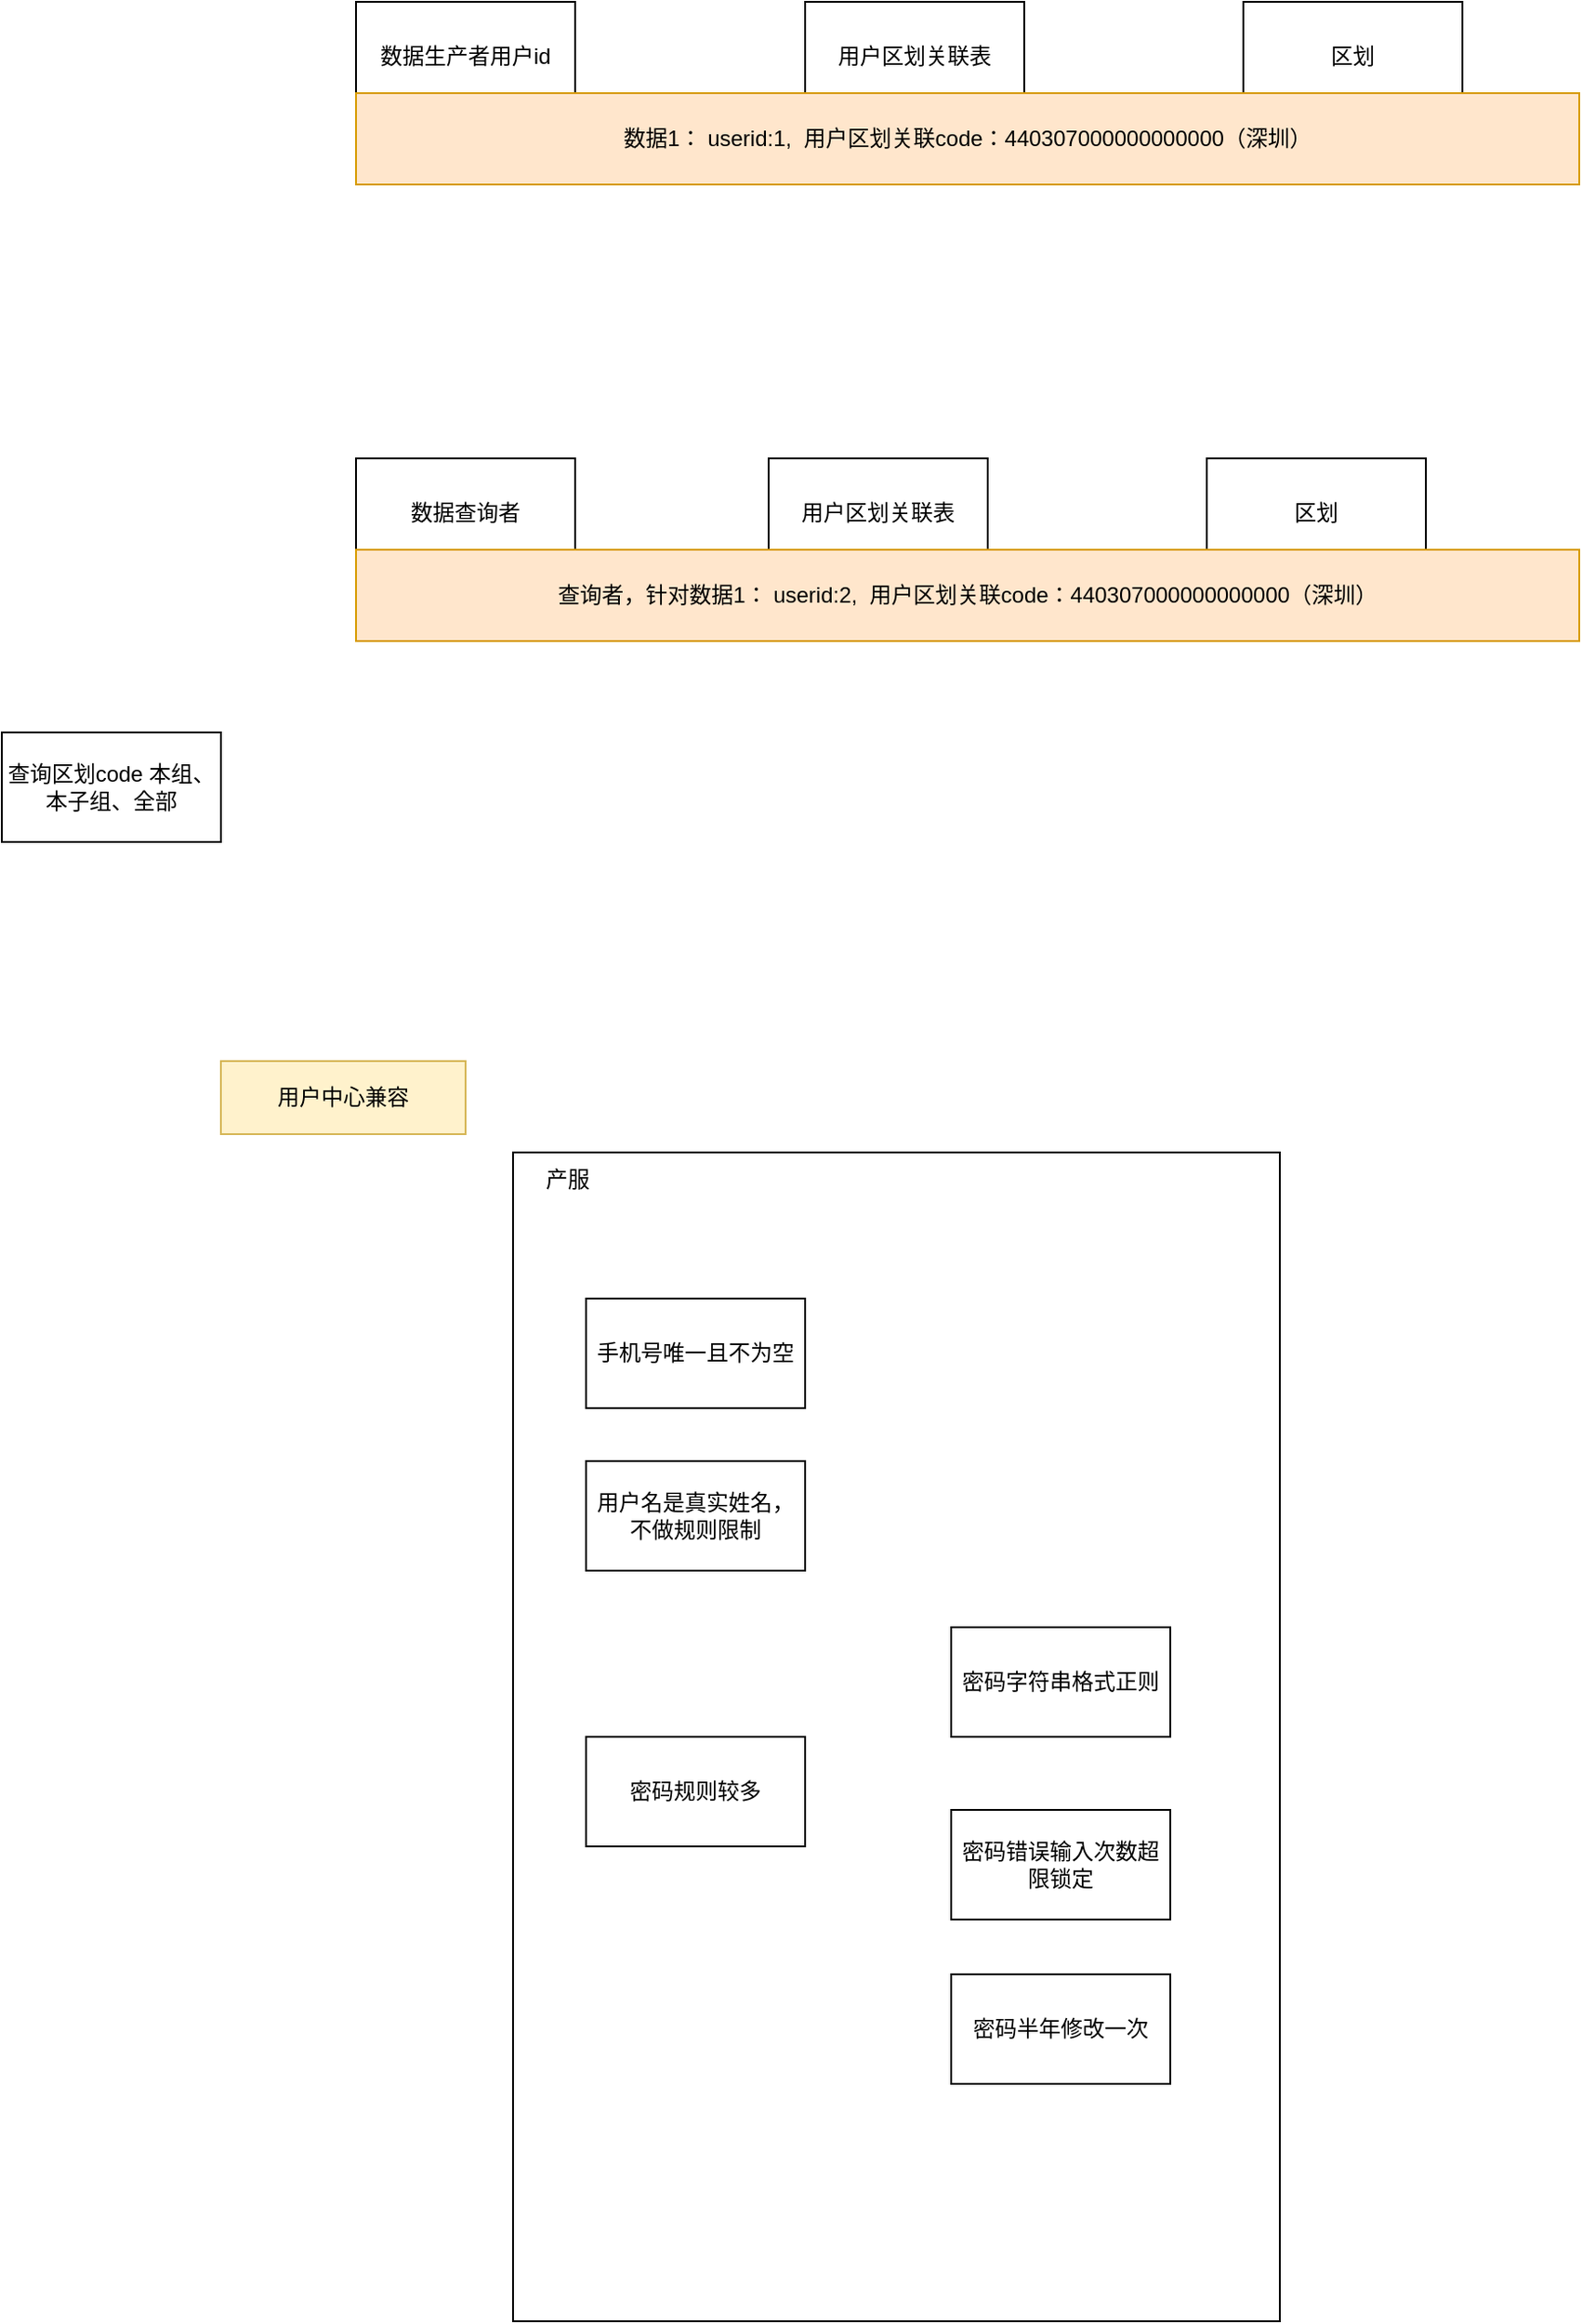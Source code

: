 <mxfile version="21.6.9" type="github">
  <diagram name="第 1 页" id="T_Qr8wbMWN0bz3B8aA-s">
    <mxGraphModel dx="1434" dy="758" grid="1" gridSize="10" guides="1" tooltips="1" connect="1" arrows="1" fold="1" page="1" pageScale="1" pageWidth="827" pageHeight="1169" math="0" shadow="0">
      <root>
        <mxCell id="0" />
        <mxCell id="1" parent="0" />
        <mxCell id="Q_bsnsijbKUvUGULSrgJ-11" value="" style="rounded=0;whiteSpace=wrap;html=1;" vertex="1" parent="1">
          <mxGeometry x="440" y="1000" width="420" height="640" as="geometry" />
        </mxCell>
        <mxCell id="do1fyc625eEN_bc2Y6nT-1" value="数据生产者用户id" style="rounded=0;whiteSpace=wrap;html=1;" parent="1" vertex="1">
          <mxGeometry x="354" y="370" width="120" height="60" as="geometry" />
        </mxCell>
        <mxCell id="do1fyc625eEN_bc2Y6nT-2" value="数据查询者" style="rounded=0;whiteSpace=wrap;html=1;" parent="1" vertex="1">
          <mxGeometry x="354" y="620" width="120" height="60" as="geometry" />
        </mxCell>
        <mxCell id="do1fyc625eEN_bc2Y6nT-3" value="区划" style="rounded=0;whiteSpace=wrap;html=1;" parent="1" vertex="1">
          <mxGeometry x="840" y="370" width="120" height="60" as="geometry" />
        </mxCell>
        <mxCell id="do1fyc625eEN_bc2Y6nT-4" value="用户区划关联表" style="rounded=0;whiteSpace=wrap;html=1;" parent="1" vertex="1">
          <mxGeometry x="600" y="370" width="120" height="60" as="geometry" />
        </mxCell>
        <mxCell id="do1fyc625eEN_bc2Y6nT-5" value="数据1： userid:1,&amp;nbsp; 用户区划关联code：440307000000000000（深圳）" style="rounded=0;whiteSpace=wrap;html=1;fillColor=#ffe6cc;strokeColor=#d79b00;" parent="1" vertex="1">
          <mxGeometry x="354" y="420" width="670" height="50" as="geometry" />
        </mxCell>
        <mxCell id="do1fyc625eEN_bc2Y6nT-6" value="区划" style="rounded=0;whiteSpace=wrap;html=1;" parent="1" vertex="1">
          <mxGeometry x="820" y="620" width="120" height="60" as="geometry" />
        </mxCell>
        <mxCell id="do1fyc625eEN_bc2Y6nT-7" value="用户区划关联表" style="rounded=0;whiteSpace=wrap;html=1;" parent="1" vertex="1">
          <mxGeometry x="580" y="620" width="120" height="60" as="geometry" />
        </mxCell>
        <mxCell id="do1fyc625eEN_bc2Y6nT-8" value="查询者，针对数据1： userid:2,&amp;nbsp; 用户区划关联code：440307000000000000（深圳）" style="rounded=0;whiteSpace=wrap;html=1;fillColor=#ffe6cc;strokeColor=#d79b00;" parent="1" vertex="1">
          <mxGeometry x="354" y="670" width="670" height="50" as="geometry" />
        </mxCell>
        <mxCell id="do1fyc625eEN_bc2Y6nT-9" value="查询区划code 本组、本子组、全部" style="rounded=0;whiteSpace=wrap;html=1;" parent="1" vertex="1">
          <mxGeometry x="160" y="770" width="120" height="60" as="geometry" />
        </mxCell>
        <mxCell id="Q_bsnsijbKUvUGULSrgJ-4" value="手机号唯一且不为空" style="rounded=0;whiteSpace=wrap;html=1;" vertex="1" parent="1">
          <mxGeometry x="480" y="1080" width="120" height="60" as="geometry" />
        </mxCell>
        <mxCell id="Q_bsnsijbKUvUGULSrgJ-6" value="用户名是真实姓名，不做规则限制" style="rounded=0;whiteSpace=wrap;html=1;" vertex="1" parent="1">
          <mxGeometry x="480" y="1169" width="120" height="60" as="geometry" />
        </mxCell>
        <mxCell id="Q_bsnsijbKUvUGULSrgJ-7" value="密码规则较多" style="rounded=0;whiteSpace=wrap;html=1;" vertex="1" parent="1">
          <mxGeometry x="480" y="1320" width="120" height="60" as="geometry" />
        </mxCell>
        <mxCell id="Q_bsnsijbKUvUGULSrgJ-8" value="密码字符串格式正则" style="rounded=0;whiteSpace=wrap;html=1;" vertex="1" parent="1">
          <mxGeometry x="680" y="1260" width="120" height="60" as="geometry" />
        </mxCell>
        <mxCell id="Q_bsnsijbKUvUGULSrgJ-9" value="密码错误输入次数超限锁定" style="rounded=0;whiteSpace=wrap;html=1;" vertex="1" parent="1">
          <mxGeometry x="680" y="1360" width="120" height="60" as="geometry" />
        </mxCell>
        <mxCell id="Q_bsnsijbKUvUGULSrgJ-10" value="密码半年修改一次" style="rounded=0;whiteSpace=wrap;html=1;" vertex="1" parent="1">
          <mxGeometry x="680" y="1450" width="120" height="60" as="geometry" />
        </mxCell>
        <mxCell id="Q_bsnsijbKUvUGULSrgJ-12" value="产服" style="text;html=1;strokeColor=none;fillColor=none;align=center;verticalAlign=middle;whiteSpace=wrap;rounded=0;" vertex="1" parent="1">
          <mxGeometry x="440" y="1000" width="60" height="30" as="geometry" />
        </mxCell>
        <mxCell id="Q_bsnsijbKUvUGULSrgJ-13" value="用户中心兼容" style="text;html=1;strokeColor=#d6b656;fillColor=#fff2cc;align=center;verticalAlign=middle;whiteSpace=wrap;rounded=0;" vertex="1" parent="1">
          <mxGeometry x="280" y="950" width="134" height="40" as="geometry" />
        </mxCell>
      </root>
    </mxGraphModel>
  </diagram>
</mxfile>
